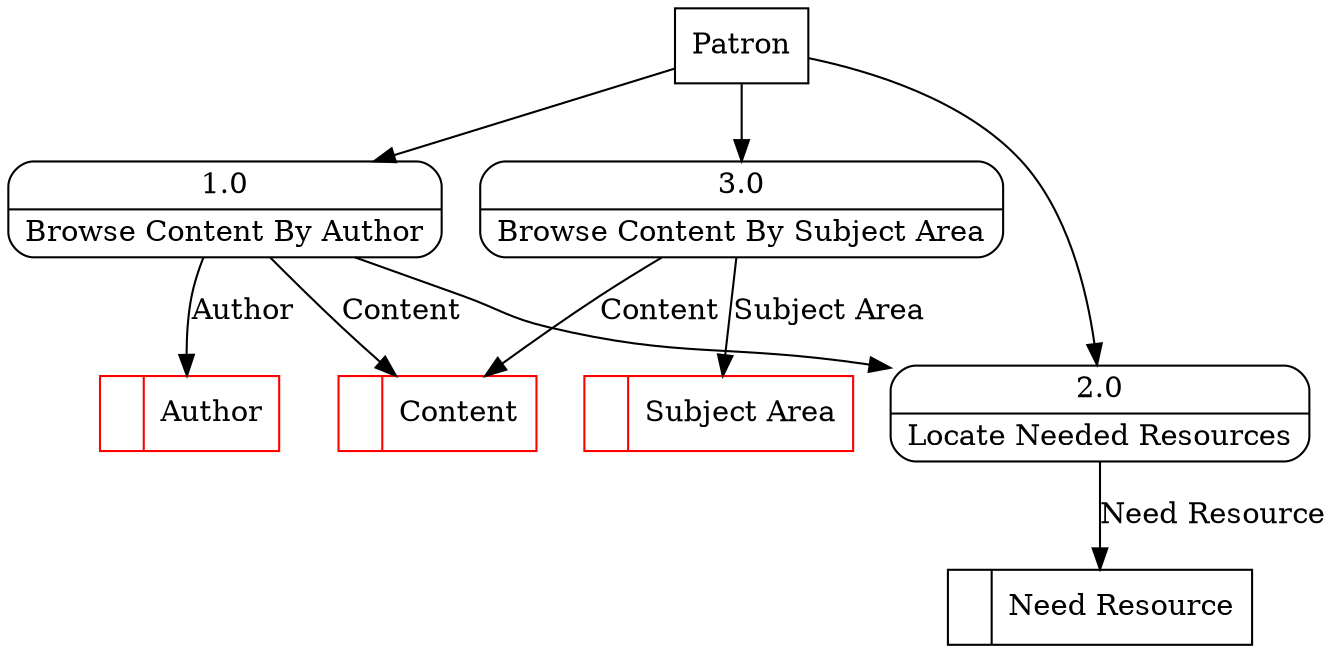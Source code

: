 digraph dfd2{ 
node[shape=record]
200 [label="<f0>  |<f1> Author " color=red];
201 [label="<f0>  |<f1> Need Resource " ];
202 [label="<f0>  |<f1> Content " color=red];
203 [label="<f0>  |<f1> Subject Area " color=red];
204 [label="Patron" shape=box];
205 [label="{<f0> 1.0|<f1> Browse Content By Author }" shape=Mrecord];
206 [label="{<f0> 2.0|<f1> Locate Needed Resources }" shape=Mrecord];
207 [label="{<f0> 3.0|<f1> Browse Content By Subject Area }" shape=Mrecord];
204 -> 205
204 -> 206
204 -> 207
205 -> 206
205 -> 202 [label="Content"]
205 -> 200 [label="Author"]
206 -> 201 [label="Need Resource"]
207 -> 203 [label="Subject Area"]
207 -> 202 [label="Content"]
}